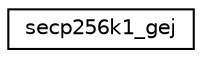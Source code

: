 digraph "Graphical Class Hierarchy"
{
  edge [fontname="Helvetica",fontsize="10",labelfontname="Helvetica",labelfontsize="10"];
  node [fontname="Helvetica",fontsize="10",shape=record];
  rankdir="LR";
  Node0 [label="secp256k1_gej",height=0.2,width=0.4,color="black", fillcolor="white", style="filled",URL="$d9/dd1/structsecp256k1__gej.html",tooltip="A group element of the secp256k1 curve, in jacobian coordinates. "];
}
